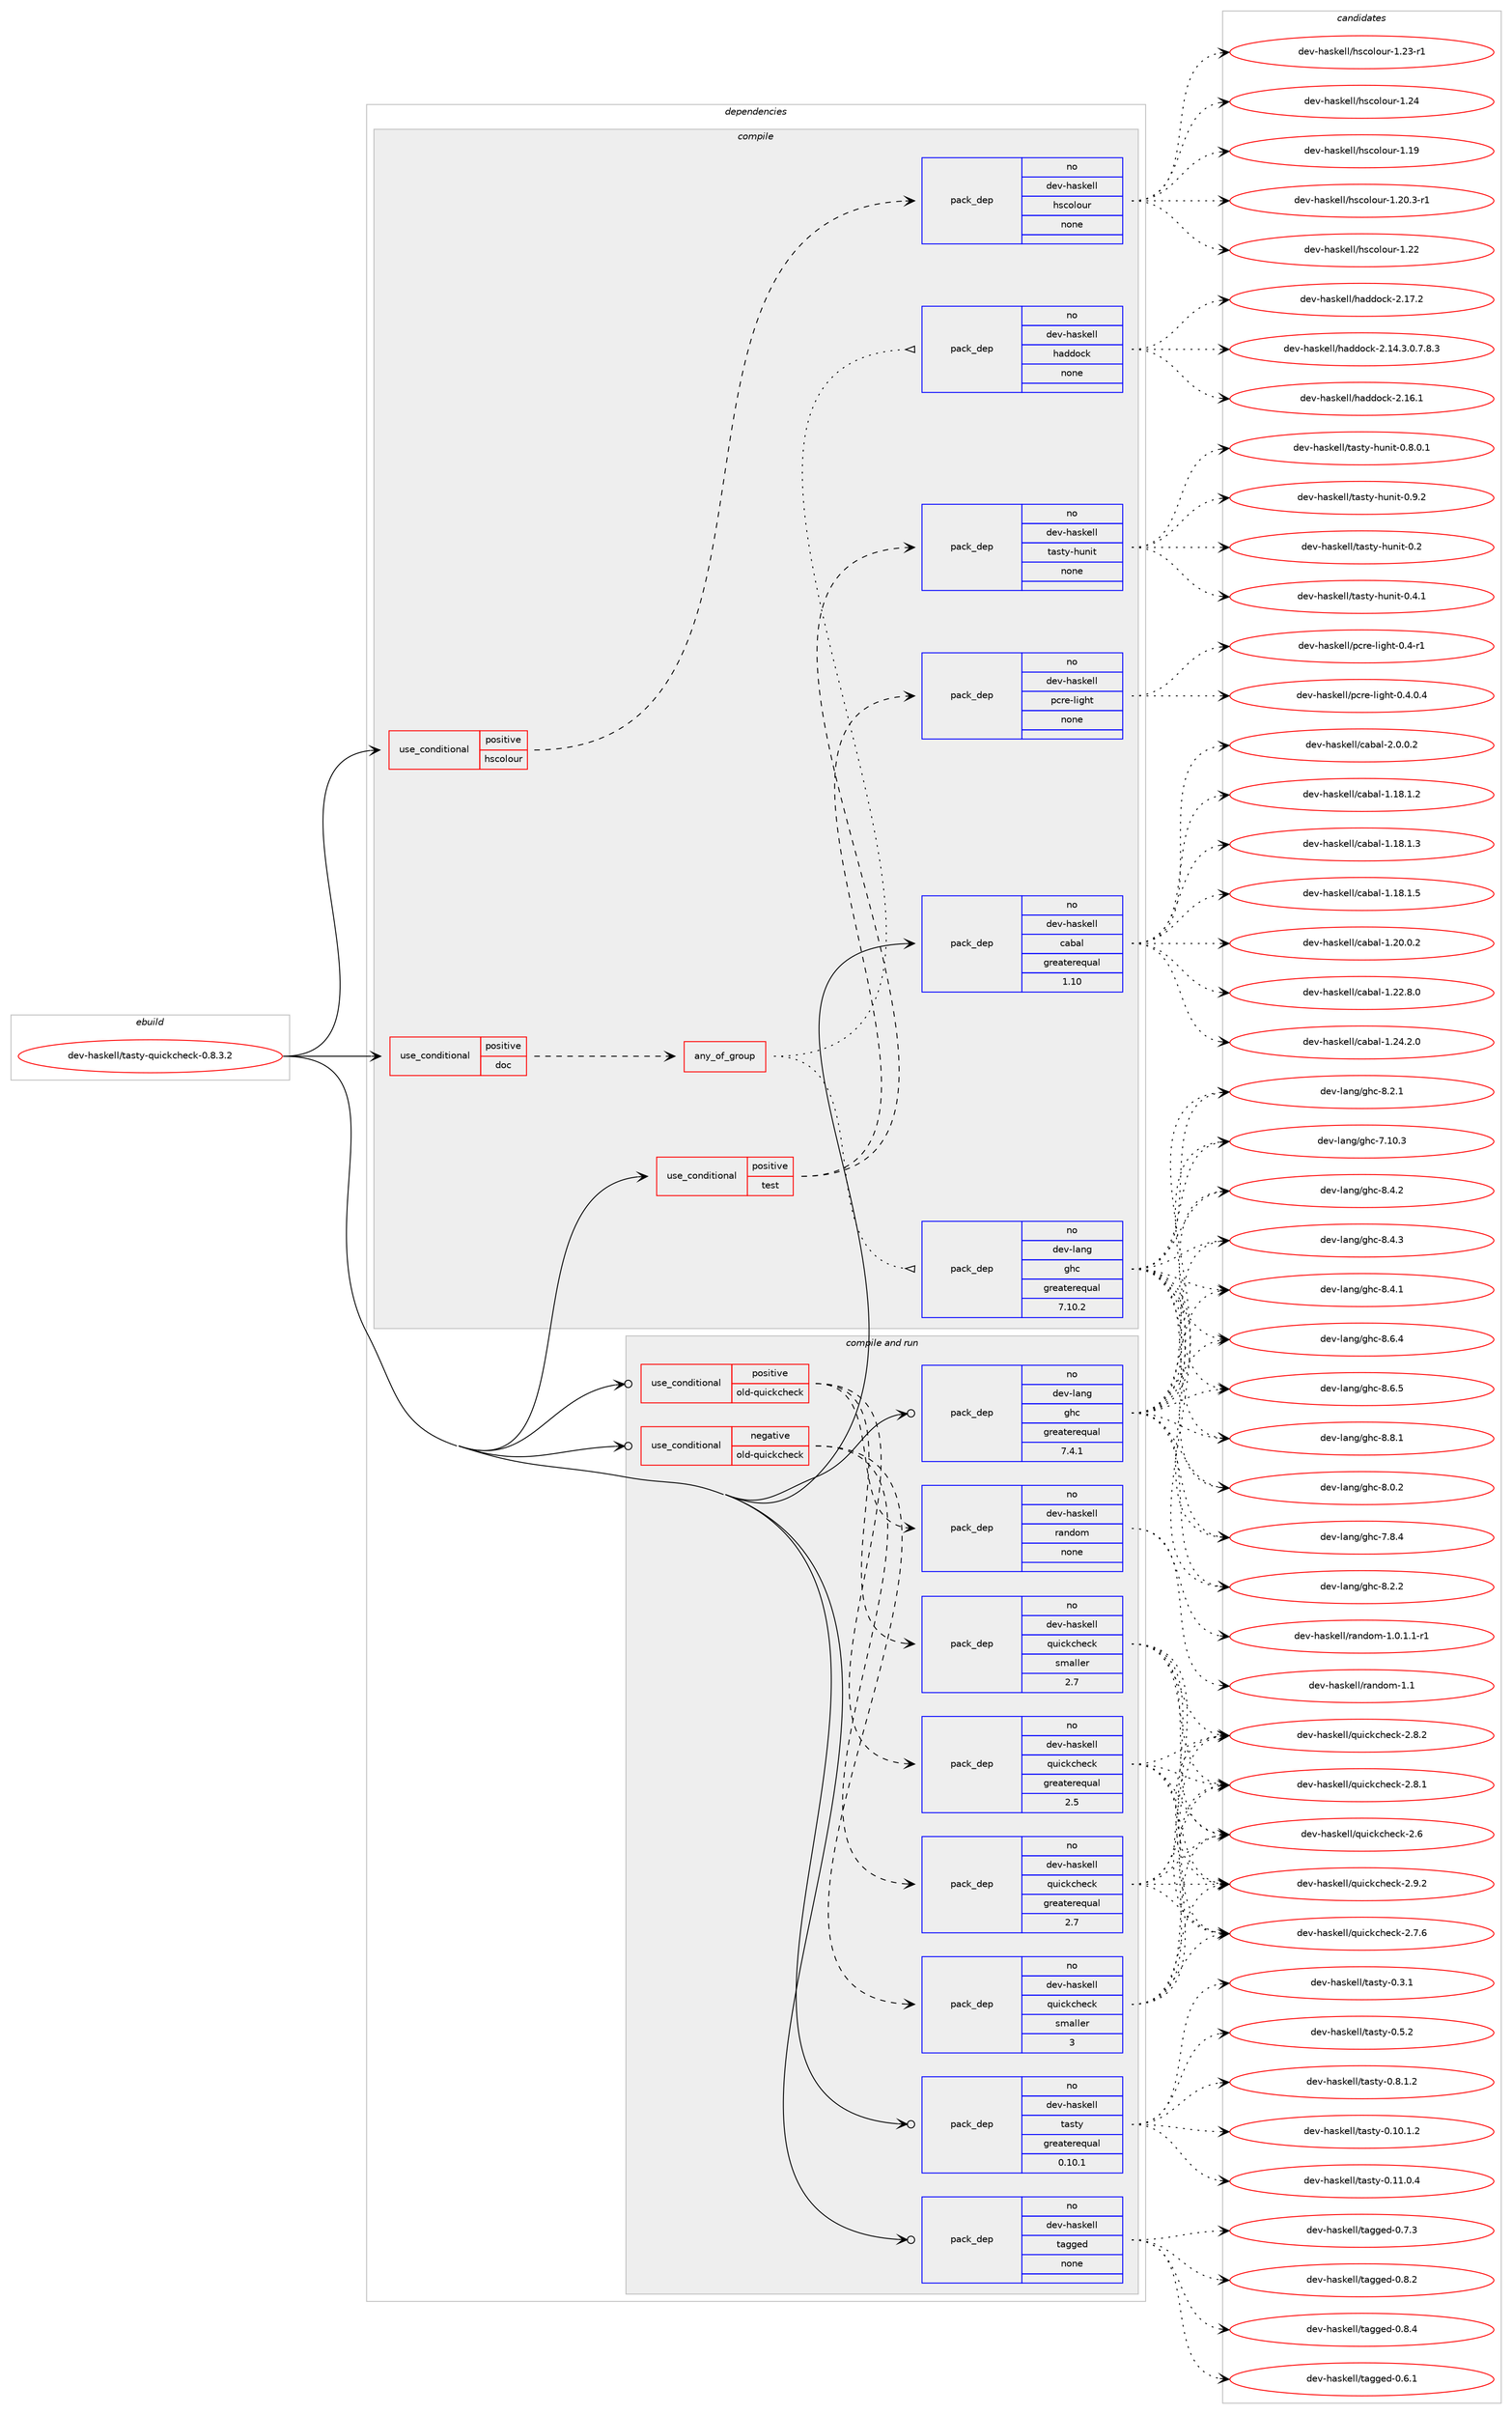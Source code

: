 digraph prolog {

# *************
# Graph options
# *************

newrank=true;
concentrate=true;
compound=true;
graph [rankdir=LR,fontname=Helvetica,fontsize=10,ranksep=1.5];#, ranksep=2.5, nodesep=0.2];
edge  [arrowhead=vee];
node  [fontname=Helvetica,fontsize=10];

# **********
# The ebuild
# **********

subgraph cluster_leftcol {
color=gray;
rank=same;
label=<<i>ebuild</i>>;
id [label="dev-haskell/tasty-quickcheck-0.8.3.2", color=red, width=4, href="../dev-haskell/tasty-quickcheck-0.8.3.2.svg"];
}

# ****************
# The dependencies
# ****************

subgraph cluster_midcol {
color=gray;
label=<<i>dependencies</i>>;
subgraph cluster_compile {
fillcolor="#eeeeee";
style=filled;
label=<<i>compile</i>>;
subgraph cond127772 {
dependency545256 [label=<<TABLE BORDER="0" CELLBORDER="1" CELLSPACING="0" CELLPADDING="4"><TR><TD ROWSPAN="3" CELLPADDING="10">use_conditional</TD></TR><TR><TD>positive</TD></TR><TR><TD>doc</TD></TR></TABLE>>, shape=none, color=red];
subgraph any10557 {
dependency545257 [label=<<TABLE BORDER="0" CELLBORDER="1" CELLSPACING="0" CELLPADDING="4"><TR><TD CELLPADDING="10">any_of_group</TD></TR></TABLE>>, shape=none, color=red];subgraph pack406570 {
dependency545258 [label=<<TABLE BORDER="0" CELLBORDER="1" CELLSPACING="0" CELLPADDING="4" WIDTH="220"><TR><TD ROWSPAN="6" CELLPADDING="30">pack_dep</TD></TR><TR><TD WIDTH="110">no</TD></TR><TR><TD>dev-haskell</TD></TR><TR><TD>haddock</TD></TR><TR><TD>none</TD></TR><TR><TD></TD></TR></TABLE>>, shape=none, color=blue];
}
dependency545257:e -> dependency545258:w [weight=20,style="dotted",arrowhead="oinv"];
subgraph pack406571 {
dependency545259 [label=<<TABLE BORDER="0" CELLBORDER="1" CELLSPACING="0" CELLPADDING="4" WIDTH="220"><TR><TD ROWSPAN="6" CELLPADDING="30">pack_dep</TD></TR><TR><TD WIDTH="110">no</TD></TR><TR><TD>dev-lang</TD></TR><TR><TD>ghc</TD></TR><TR><TD>greaterequal</TD></TR><TR><TD>7.10.2</TD></TR></TABLE>>, shape=none, color=blue];
}
dependency545257:e -> dependency545259:w [weight=20,style="dotted",arrowhead="oinv"];
}
dependency545256:e -> dependency545257:w [weight=20,style="dashed",arrowhead="vee"];
}
id:e -> dependency545256:w [weight=20,style="solid",arrowhead="vee"];
subgraph cond127773 {
dependency545260 [label=<<TABLE BORDER="0" CELLBORDER="1" CELLSPACING="0" CELLPADDING="4"><TR><TD ROWSPAN="3" CELLPADDING="10">use_conditional</TD></TR><TR><TD>positive</TD></TR><TR><TD>hscolour</TD></TR></TABLE>>, shape=none, color=red];
subgraph pack406572 {
dependency545261 [label=<<TABLE BORDER="0" CELLBORDER="1" CELLSPACING="0" CELLPADDING="4" WIDTH="220"><TR><TD ROWSPAN="6" CELLPADDING="30">pack_dep</TD></TR><TR><TD WIDTH="110">no</TD></TR><TR><TD>dev-haskell</TD></TR><TR><TD>hscolour</TD></TR><TR><TD>none</TD></TR><TR><TD></TD></TR></TABLE>>, shape=none, color=blue];
}
dependency545260:e -> dependency545261:w [weight=20,style="dashed",arrowhead="vee"];
}
id:e -> dependency545260:w [weight=20,style="solid",arrowhead="vee"];
subgraph cond127774 {
dependency545262 [label=<<TABLE BORDER="0" CELLBORDER="1" CELLSPACING="0" CELLPADDING="4"><TR><TD ROWSPAN="3" CELLPADDING="10">use_conditional</TD></TR><TR><TD>positive</TD></TR><TR><TD>test</TD></TR></TABLE>>, shape=none, color=red];
subgraph pack406573 {
dependency545263 [label=<<TABLE BORDER="0" CELLBORDER="1" CELLSPACING="0" CELLPADDING="4" WIDTH="220"><TR><TD ROWSPAN="6" CELLPADDING="30">pack_dep</TD></TR><TR><TD WIDTH="110">no</TD></TR><TR><TD>dev-haskell</TD></TR><TR><TD>pcre-light</TD></TR><TR><TD>none</TD></TR><TR><TD></TD></TR></TABLE>>, shape=none, color=blue];
}
dependency545262:e -> dependency545263:w [weight=20,style="dashed",arrowhead="vee"];
subgraph pack406574 {
dependency545264 [label=<<TABLE BORDER="0" CELLBORDER="1" CELLSPACING="0" CELLPADDING="4" WIDTH="220"><TR><TD ROWSPAN="6" CELLPADDING="30">pack_dep</TD></TR><TR><TD WIDTH="110">no</TD></TR><TR><TD>dev-haskell</TD></TR><TR><TD>tasty-hunit</TD></TR><TR><TD>none</TD></TR><TR><TD></TD></TR></TABLE>>, shape=none, color=blue];
}
dependency545262:e -> dependency545264:w [weight=20,style="dashed",arrowhead="vee"];
}
id:e -> dependency545262:w [weight=20,style="solid",arrowhead="vee"];
subgraph pack406575 {
dependency545265 [label=<<TABLE BORDER="0" CELLBORDER="1" CELLSPACING="0" CELLPADDING="4" WIDTH="220"><TR><TD ROWSPAN="6" CELLPADDING="30">pack_dep</TD></TR><TR><TD WIDTH="110">no</TD></TR><TR><TD>dev-haskell</TD></TR><TR><TD>cabal</TD></TR><TR><TD>greaterequal</TD></TR><TR><TD>1.10</TD></TR></TABLE>>, shape=none, color=blue];
}
id:e -> dependency545265:w [weight=20,style="solid",arrowhead="vee"];
}
subgraph cluster_compileandrun {
fillcolor="#eeeeee";
style=filled;
label=<<i>compile and run</i>>;
subgraph cond127775 {
dependency545266 [label=<<TABLE BORDER="0" CELLBORDER="1" CELLSPACING="0" CELLPADDING="4"><TR><TD ROWSPAN="3" CELLPADDING="10">use_conditional</TD></TR><TR><TD>negative</TD></TR><TR><TD>old-quickcheck</TD></TR></TABLE>>, shape=none, color=red];
subgraph pack406576 {
dependency545267 [label=<<TABLE BORDER="0" CELLBORDER="1" CELLSPACING="0" CELLPADDING="4" WIDTH="220"><TR><TD ROWSPAN="6" CELLPADDING="30">pack_dep</TD></TR><TR><TD WIDTH="110">no</TD></TR><TR><TD>dev-haskell</TD></TR><TR><TD>quickcheck</TD></TR><TR><TD>greaterequal</TD></TR><TR><TD>2.7</TD></TR></TABLE>>, shape=none, color=blue];
}
dependency545266:e -> dependency545267:w [weight=20,style="dashed",arrowhead="vee"];
subgraph pack406577 {
dependency545268 [label=<<TABLE BORDER="0" CELLBORDER="1" CELLSPACING="0" CELLPADDING="4" WIDTH="220"><TR><TD ROWSPAN="6" CELLPADDING="30">pack_dep</TD></TR><TR><TD WIDTH="110">no</TD></TR><TR><TD>dev-haskell</TD></TR><TR><TD>quickcheck</TD></TR><TR><TD>smaller</TD></TR><TR><TD>3</TD></TR></TABLE>>, shape=none, color=blue];
}
dependency545266:e -> dependency545268:w [weight=20,style="dashed",arrowhead="vee"];
}
id:e -> dependency545266:w [weight=20,style="solid",arrowhead="odotvee"];
subgraph cond127776 {
dependency545269 [label=<<TABLE BORDER="0" CELLBORDER="1" CELLSPACING="0" CELLPADDING="4"><TR><TD ROWSPAN="3" CELLPADDING="10">use_conditional</TD></TR><TR><TD>positive</TD></TR><TR><TD>old-quickcheck</TD></TR></TABLE>>, shape=none, color=red];
subgraph pack406578 {
dependency545270 [label=<<TABLE BORDER="0" CELLBORDER="1" CELLSPACING="0" CELLPADDING="4" WIDTH="220"><TR><TD ROWSPAN="6" CELLPADDING="30">pack_dep</TD></TR><TR><TD WIDTH="110">no</TD></TR><TR><TD>dev-haskell</TD></TR><TR><TD>quickcheck</TD></TR><TR><TD>greaterequal</TD></TR><TR><TD>2.5</TD></TR></TABLE>>, shape=none, color=blue];
}
dependency545269:e -> dependency545270:w [weight=20,style="dashed",arrowhead="vee"];
subgraph pack406579 {
dependency545271 [label=<<TABLE BORDER="0" CELLBORDER="1" CELLSPACING="0" CELLPADDING="4" WIDTH="220"><TR><TD ROWSPAN="6" CELLPADDING="30">pack_dep</TD></TR><TR><TD WIDTH="110">no</TD></TR><TR><TD>dev-haskell</TD></TR><TR><TD>quickcheck</TD></TR><TR><TD>smaller</TD></TR><TR><TD>2.7</TD></TR></TABLE>>, shape=none, color=blue];
}
dependency545269:e -> dependency545271:w [weight=20,style="dashed",arrowhead="vee"];
subgraph pack406580 {
dependency545272 [label=<<TABLE BORDER="0" CELLBORDER="1" CELLSPACING="0" CELLPADDING="4" WIDTH="220"><TR><TD ROWSPAN="6" CELLPADDING="30">pack_dep</TD></TR><TR><TD WIDTH="110">no</TD></TR><TR><TD>dev-haskell</TD></TR><TR><TD>random</TD></TR><TR><TD>none</TD></TR><TR><TD></TD></TR></TABLE>>, shape=none, color=blue];
}
dependency545269:e -> dependency545272:w [weight=20,style="dashed",arrowhead="vee"];
}
id:e -> dependency545269:w [weight=20,style="solid",arrowhead="odotvee"];
subgraph pack406581 {
dependency545273 [label=<<TABLE BORDER="0" CELLBORDER="1" CELLSPACING="0" CELLPADDING="4" WIDTH="220"><TR><TD ROWSPAN="6" CELLPADDING="30">pack_dep</TD></TR><TR><TD WIDTH="110">no</TD></TR><TR><TD>dev-haskell</TD></TR><TR><TD>tagged</TD></TR><TR><TD>none</TD></TR><TR><TD></TD></TR></TABLE>>, shape=none, color=blue];
}
id:e -> dependency545273:w [weight=20,style="solid",arrowhead="odotvee"];
subgraph pack406582 {
dependency545274 [label=<<TABLE BORDER="0" CELLBORDER="1" CELLSPACING="0" CELLPADDING="4" WIDTH="220"><TR><TD ROWSPAN="6" CELLPADDING="30">pack_dep</TD></TR><TR><TD WIDTH="110">no</TD></TR><TR><TD>dev-haskell</TD></TR><TR><TD>tasty</TD></TR><TR><TD>greaterequal</TD></TR><TR><TD>0.10.1</TD></TR></TABLE>>, shape=none, color=blue];
}
id:e -> dependency545274:w [weight=20,style="solid",arrowhead="odotvee"];
subgraph pack406583 {
dependency545275 [label=<<TABLE BORDER="0" CELLBORDER="1" CELLSPACING="0" CELLPADDING="4" WIDTH="220"><TR><TD ROWSPAN="6" CELLPADDING="30">pack_dep</TD></TR><TR><TD WIDTH="110">no</TD></TR><TR><TD>dev-lang</TD></TR><TR><TD>ghc</TD></TR><TR><TD>greaterequal</TD></TR><TR><TD>7.4.1</TD></TR></TABLE>>, shape=none, color=blue];
}
id:e -> dependency545275:w [weight=20,style="solid",arrowhead="odotvee"];
}
subgraph cluster_run {
fillcolor="#eeeeee";
style=filled;
label=<<i>run</i>>;
}
}

# **************
# The candidates
# **************

subgraph cluster_choices {
rank=same;
color=gray;
label=<<i>candidates</i>>;

subgraph choice406570 {
color=black;
nodesep=1;
choice1001011184510497115107101108108471049710010011199107455046495246514648465546564651 [label="dev-haskell/haddock-2.14.3.0.7.8.3", color=red, width=4,href="../dev-haskell/haddock-2.14.3.0.7.8.3.svg"];
choice100101118451049711510710110810847104971001001119910745504649544649 [label="dev-haskell/haddock-2.16.1", color=red, width=4,href="../dev-haskell/haddock-2.16.1.svg"];
choice100101118451049711510710110810847104971001001119910745504649554650 [label="dev-haskell/haddock-2.17.2", color=red, width=4,href="../dev-haskell/haddock-2.17.2.svg"];
dependency545258:e -> choice1001011184510497115107101108108471049710010011199107455046495246514648465546564651:w [style=dotted,weight="100"];
dependency545258:e -> choice100101118451049711510710110810847104971001001119910745504649544649:w [style=dotted,weight="100"];
dependency545258:e -> choice100101118451049711510710110810847104971001001119910745504649554650:w [style=dotted,weight="100"];
}
subgraph choice406571 {
color=black;
nodesep=1;
choice1001011184510897110103471031049945554649484651 [label="dev-lang/ghc-7.10.3", color=red, width=4,href="../dev-lang/ghc-7.10.3.svg"];
choice10010111845108971101034710310499455546564652 [label="dev-lang/ghc-7.8.4", color=red, width=4,href="../dev-lang/ghc-7.8.4.svg"];
choice10010111845108971101034710310499455646484650 [label="dev-lang/ghc-8.0.2", color=red, width=4,href="../dev-lang/ghc-8.0.2.svg"];
choice10010111845108971101034710310499455646504649 [label="dev-lang/ghc-8.2.1", color=red, width=4,href="../dev-lang/ghc-8.2.1.svg"];
choice10010111845108971101034710310499455646504650 [label="dev-lang/ghc-8.2.2", color=red, width=4,href="../dev-lang/ghc-8.2.2.svg"];
choice10010111845108971101034710310499455646524649 [label="dev-lang/ghc-8.4.1", color=red, width=4,href="../dev-lang/ghc-8.4.1.svg"];
choice10010111845108971101034710310499455646524650 [label="dev-lang/ghc-8.4.2", color=red, width=4,href="../dev-lang/ghc-8.4.2.svg"];
choice10010111845108971101034710310499455646524651 [label="dev-lang/ghc-8.4.3", color=red, width=4,href="../dev-lang/ghc-8.4.3.svg"];
choice10010111845108971101034710310499455646544652 [label="dev-lang/ghc-8.6.4", color=red, width=4,href="../dev-lang/ghc-8.6.4.svg"];
choice10010111845108971101034710310499455646544653 [label="dev-lang/ghc-8.6.5", color=red, width=4,href="../dev-lang/ghc-8.6.5.svg"];
choice10010111845108971101034710310499455646564649 [label="dev-lang/ghc-8.8.1", color=red, width=4,href="../dev-lang/ghc-8.8.1.svg"];
dependency545259:e -> choice1001011184510897110103471031049945554649484651:w [style=dotted,weight="100"];
dependency545259:e -> choice10010111845108971101034710310499455546564652:w [style=dotted,weight="100"];
dependency545259:e -> choice10010111845108971101034710310499455646484650:w [style=dotted,weight="100"];
dependency545259:e -> choice10010111845108971101034710310499455646504649:w [style=dotted,weight="100"];
dependency545259:e -> choice10010111845108971101034710310499455646504650:w [style=dotted,weight="100"];
dependency545259:e -> choice10010111845108971101034710310499455646524649:w [style=dotted,weight="100"];
dependency545259:e -> choice10010111845108971101034710310499455646524650:w [style=dotted,weight="100"];
dependency545259:e -> choice10010111845108971101034710310499455646524651:w [style=dotted,weight="100"];
dependency545259:e -> choice10010111845108971101034710310499455646544652:w [style=dotted,weight="100"];
dependency545259:e -> choice10010111845108971101034710310499455646544653:w [style=dotted,weight="100"];
dependency545259:e -> choice10010111845108971101034710310499455646564649:w [style=dotted,weight="100"];
}
subgraph choice406572 {
color=black;
nodesep=1;
choice100101118451049711510710110810847104115991111081111171144549464957 [label="dev-haskell/hscolour-1.19", color=red, width=4,href="../dev-haskell/hscolour-1.19.svg"];
choice10010111845104971151071011081084710411599111108111117114454946504846514511449 [label="dev-haskell/hscolour-1.20.3-r1", color=red, width=4,href="../dev-haskell/hscolour-1.20.3-r1.svg"];
choice100101118451049711510710110810847104115991111081111171144549465050 [label="dev-haskell/hscolour-1.22", color=red, width=4,href="../dev-haskell/hscolour-1.22.svg"];
choice1001011184510497115107101108108471041159911110811111711445494650514511449 [label="dev-haskell/hscolour-1.23-r1", color=red, width=4,href="../dev-haskell/hscolour-1.23-r1.svg"];
choice100101118451049711510710110810847104115991111081111171144549465052 [label="dev-haskell/hscolour-1.24", color=red, width=4,href="../dev-haskell/hscolour-1.24.svg"];
dependency545261:e -> choice100101118451049711510710110810847104115991111081111171144549464957:w [style=dotted,weight="100"];
dependency545261:e -> choice10010111845104971151071011081084710411599111108111117114454946504846514511449:w [style=dotted,weight="100"];
dependency545261:e -> choice100101118451049711510710110810847104115991111081111171144549465050:w [style=dotted,weight="100"];
dependency545261:e -> choice1001011184510497115107101108108471041159911110811111711445494650514511449:w [style=dotted,weight="100"];
dependency545261:e -> choice100101118451049711510710110810847104115991111081111171144549465052:w [style=dotted,weight="100"];
}
subgraph choice406573 {
color=black;
nodesep=1;
choice1001011184510497115107101108108471129911410145108105103104116454846524511449 [label="dev-haskell/pcre-light-0.4-r1", color=red, width=4,href="../dev-haskell/pcre-light-0.4-r1.svg"];
choice10010111845104971151071011081084711299114101451081051031041164548465246484652 [label="dev-haskell/pcre-light-0.4.0.4", color=red, width=4,href="../dev-haskell/pcre-light-0.4.0.4.svg"];
dependency545263:e -> choice1001011184510497115107101108108471129911410145108105103104116454846524511449:w [style=dotted,weight="100"];
dependency545263:e -> choice10010111845104971151071011081084711299114101451081051031041164548465246484652:w [style=dotted,weight="100"];
}
subgraph choice406574 {
color=black;
nodesep=1;
choice100101118451049711510710110810847116971151161214510411711010511645484650 [label="dev-haskell/tasty-hunit-0.2", color=red, width=4,href="../dev-haskell/tasty-hunit-0.2.svg"];
choice1001011184510497115107101108108471169711511612145104117110105116454846524649 [label="dev-haskell/tasty-hunit-0.4.1", color=red, width=4,href="../dev-haskell/tasty-hunit-0.4.1.svg"];
choice10010111845104971151071011081084711697115116121451041171101051164548465646484649 [label="dev-haskell/tasty-hunit-0.8.0.1", color=red, width=4,href="../dev-haskell/tasty-hunit-0.8.0.1.svg"];
choice1001011184510497115107101108108471169711511612145104117110105116454846574650 [label="dev-haskell/tasty-hunit-0.9.2", color=red, width=4,href="../dev-haskell/tasty-hunit-0.9.2.svg"];
dependency545264:e -> choice100101118451049711510710110810847116971151161214510411711010511645484650:w [style=dotted,weight="100"];
dependency545264:e -> choice1001011184510497115107101108108471169711511612145104117110105116454846524649:w [style=dotted,weight="100"];
dependency545264:e -> choice10010111845104971151071011081084711697115116121451041171101051164548465646484649:w [style=dotted,weight="100"];
dependency545264:e -> choice1001011184510497115107101108108471169711511612145104117110105116454846574650:w [style=dotted,weight="100"];
}
subgraph choice406575 {
color=black;
nodesep=1;
choice10010111845104971151071011081084799979897108454946495646494650 [label="dev-haskell/cabal-1.18.1.2", color=red, width=4,href="../dev-haskell/cabal-1.18.1.2.svg"];
choice10010111845104971151071011081084799979897108454946495646494651 [label="dev-haskell/cabal-1.18.1.3", color=red, width=4,href="../dev-haskell/cabal-1.18.1.3.svg"];
choice10010111845104971151071011081084799979897108454946495646494653 [label="dev-haskell/cabal-1.18.1.5", color=red, width=4,href="../dev-haskell/cabal-1.18.1.5.svg"];
choice10010111845104971151071011081084799979897108454946504846484650 [label="dev-haskell/cabal-1.20.0.2", color=red, width=4,href="../dev-haskell/cabal-1.20.0.2.svg"];
choice10010111845104971151071011081084799979897108454946505046564648 [label="dev-haskell/cabal-1.22.8.0", color=red, width=4,href="../dev-haskell/cabal-1.22.8.0.svg"];
choice10010111845104971151071011081084799979897108454946505246504648 [label="dev-haskell/cabal-1.24.2.0", color=red, width=4,href="../dev-haskell/cabal-1.24.2.0.svg"];
choice100101118451049711510710110810847999798971084550464846484650 [label="dev-haskell/cabal-2.0.0.2", color=red, width=4,href="../dev-haskell/cabal-2.0.0.2.svg"];
dependency545265:e -> choice10010111845104971151071011081084799979897108454946495646494650:w [style=dotted,weight="100"];
dependency545265:e -> choice10010111845104971151071011081084799979897108454946495646494651:w [style=dotted,weight="100"];
dependency545265:e -> choice10010111845104971151071011081084799979897108454946495646494653:w [style=dotted,weight="100"];
dependency545265:e -> choice10010111845104971151071011081084799979897108454946504846484650:w [style=dotted,weight="100"];
dependency545265:e -> choice10010111845104971151071011081084799979897108454946505046564648:w [style=dotted,weight="100"];
dependency545265:e -> choice10010111845104971151071011081084799979897108454946505246504648:w [style=dotted,weight="100"];
dependency545265:e -> choice100101118451049711510710110810847999798971084550464846484650:w [style=dotted,weight="100"];
}
subgraph choice406576 {
color=black;
nodesep=1;
choice10010111845104971151071011081084711311710599107991041019910745504654 [label="dev-haskell/quickcheck-2.6", color=red, width=4,href="../dev-haskell/quickcheck-2.6.svg"];
choice100101118451049711510710110810847113117105991079910410199107455046554654 [label="dev-haskell/quickcheck-2.7.6", color=red, width=4,href="../dev-haskell/quickcheck-2.7.6.svg"];
choice100101118451049711510710110810847113117105991079910410199107455046564649 [label="dev-haskell/quickcheck-2.8.1", color=red, width=4,href="../dev-haskell/quickcheck-2.8.1.svg"];
choice100101118451049711510710110810847113117105991079910410199107455046564650 [label="dev-haskell/quickcheck-2.8.2", color=red, width=4,href="../dev-haskell/quickcheck-2.8.2.svg"];
choice100101118451049711510710110810847113117105991079910410199107455046574650 [label="dev-haskell/quickcheck-2.9.2", color=red, width=4,href="../dev-haskell/quickcheck-2.9.2.svg"];
dependency545267:e -> choice10010111845104971151071011081084711311710599107991041019910745504654:w [style=dotted,weight="100"];
dependency545267:e -> choice100101118451049711510710110810847113117105991079910410199107455046554654:w [style=dotted,weight="100"];
dependency545267:e -> choice100101118451049711510710110810847113117105991079910410199107455046564649:w [style=dotted,weight="100"];
dependency545267:e -> choice100101118451049711510710110810847113117105991079910410199107455046564650:w [style=dotted,weight="100"];
dependency545267:e -> choice100101118451049711510710110810847113117105991079910410199107455046574650:w [style=dotted,weight="100"];
}
subgraph choice406577 {
color=black;
nodesep=1;
choice10010111845104971151071011081084711311710599107991041019910745504654 [label="dev-haskell/quickcheck-2.6", color=red, width=4,href="../dev-haskell/quickcheck-2.6.svg"];
choice100101118451049711510710110810847113117105991079910410199107455046554654 [label="dev-haskell/quickcheck-2.7.6", color=red, width=4,href="../dev-haskell/quickcheck-2.7.6.svg"];
choice100101118451049711510710110810847113117105991079910410199107455046564649 [label="dev-haskell/quickcheck-2.8.1", color=red, width=4,href="../dev-haskell/quickcheck-2.8.1.svg"];
choice100101118451049711510710110810847113117105991079910410199107455046564650 [label="dev-haskell/quickcheck-2.8.2", color=red, width=4,href="../dev-haskell/quickcheck-2.8.2.svg"];
choice100101118451049711510710110810847113117105991079910410199107455046574650 [label="dev-haskell/quickcheck-2.9.2", color=red, width=4,href="../dev-haskell/quickcheck-2.9.2.svg"];
dependency545268:e -> choice10010111845104971151071011081084711311710599107991041019910745504654:w [style=dotted,weight="100"];
dependency545268:e -> choice100101118451049711510710110810847113117105991079910410199107455046554654:w [style=dotted,weight="100"];
dependency545268:e -> choice100101118451049711510710110810847113117105991079910410199107455046564649:w [style=dotted,weight="100"];
dependency545268:e -> choice100101118451049711510710110810847113117105991079910410199107455046564650:w [style=dotted,weight="100"];
dependency545268:e -> choice100101118451049711510710110810847113117105991079910410199107455046574650:w [style=dotted,weight="100"];
}
subgraph choice406578 {
color=black;
nodesep=1;
choice10010111845104971151071011081084711311710599107991041019910745504654 [label="dev-haskell/quickcheck-2.6", color=red, width=4,href="../dev-haskell/quickcheck-2.6.svg"];
choice100101118451049711510710110810847113117105991079910410199107455046554654 [label="dev-haskell/quickcheck-2.7.6", color=red, width=4,href="../dev-haskell/quickcheck-2.7.6.svg"];
choice100101118451049711510710110810847113117105991079910410199107455046564649 [label="dev-haskell/quickcheck-2.8.1", color=red, width=4,href="../dev-haskell/quickcheck-2.8.1.svg"];
choice100101118451049711510710110810847113117105991079910410199107455046564650 [label="dev-haskell/quickcheck-2.8.2", color=red, width=4,href="../dev-haskell/quickcheck-2.8.2.svg"];
choice100101118451049711510710110810847113117105991079910410199107455046574650 [label="dev-haskell/quickcheck-2.9.2", color=red, width=4,href="../dev-haskell/quickcheck-2.9.2.svg"];
dependency545270:e -> choice10010111845104971151071011081084711311710599107991041019910745504654:w [style=dotted,weight="100"];
dependency545270:e -> choice100101118451049711510710110810847113117105991079910410199107455046554654:w [style=dotted,weight="100"];
dependency545270:e -> choice100101118451049711510710110810847113117105991079910410199107455046564649:w [style=dotted,weight="100"];
dependency545270:e -> choice100101118451049711510710110810847113117105991079910410199107455046564650:w [style=dotted,weight="100"];
dependency545270:e -> choice100101118451049711510710110810847113117105991079910410199107455046574650:w [style=dotted,weight="100"];
}
subgraph choice406579 {
color=black;
nodesep=1;
choice10010111845104971151071011081084711311710599107991041019910745504654 [label="dev-haskell/quickcheck-2.6", color=red, width=4,href="../dev-haskell/quickcheck-2.6.svg"];
choice100101118451049711510710110810847113117105991079910410199107455046554654 [label="dev-haskell/quickcheck-2.7.6", color=red, width=4,href="../dev-haskell/quickcheck-2.7.6.svg"];
choice100101118451049711510710110810847113117105991079910410199107455046564649 [label="dev-haskell/quickcheck-2.8.1", color=red, width=4,href="../dev-haskell/quickcheck-2.8.1.svg"];
choice100101118451049711510710110810847113117105991079910410199107455046564650 [label="dev-haskell/quickcheck-2.8.2", color=red, width=4,href="../dev-haskell/quickcheck-2.8.2.svg"];
choice100101118451049711510710110810847113117105991079910410199107455046574650 [label="dev-haskell/quickcheck-2.9.2", color=red, width=4,href="../dev-haskell/quickcheck-2.9.2.svg"];
dependency545271:e -> choice10010111845104971151071011081084711311710599107991041019910745504654:w [style=dotted,weight="100"];
dependency545271:e -> choice100101118451049711510710110810847113117105991079910410199107455046554654:w [style=dotted,weight="100"];
dependency545271:e -> choice100101118451049711510710110810847113117105991079910410199107455046564649:w [style=dotted,weight="100"];
dependency545271:e -> choice100101118451049711510710110810847113117105991079910410199107455046564650:w [style=dotted,weight="100"];
dependency545271:e -> choice100101118451049711510710110810847113117105991079910410199107455046574650:w [style=dotted,weight="100"];
}
subgraph choice406580 {
color=black;
nodesep=1;
choice1001011184510497115107101108108471149711010011110945494648464946494511449 [label="dev-haskell/random-1.0.1.1-r1", color=red, width=4,href="../dev-haskell/random-1.0.1.1-r1.svg"];
choice1001011184510497115107101108108471149711010011110945494649 [label="dev-haskell/random-1.1", color=red, width=4,href="../dev-haskell/random-1.1.svg"];
dependency545272:e -> choice1001011184510497115107101108108471149711010011110945494648464946494511449:w [style=dotted,weight="100"];
dependency545272:e -> choice1001011184510497115107101108108471149711010011110945494649:w [style=dotted,weight="100"];
}
subgraph choice406581 {
color=black;
nodesep=1;
choice10010111845104971151071011081084711697103103101100454846544649 [label="dev-haskell/tagged-0.6.1", color=red, width=4,href="../dev-haskell/tagged-0.6.1.svg"];
choice10010111845104971151071011081084711697103103101100454846554651 [label="dev-haskell/tagged-0.7.3", color=red, width=4,href="../dev-haskell/tagged-0.7.3.svg"];
choice10010111845104971151071011081084711697103103101100454846564650 [label="dev-haskell/tagged-0.8.2", color=red, width=4,href="../dev-haskell/tagged-0.8.2.svg"];
choice10010111845104971151071011081084711697103103101100454846564652 [label="dev-haskell/tagged-0.8.4", color=red, width=4,href="../dev-haskell/tagged-0.8.4.svg"];
dependency545273:e -> choice10010111845104971151071011081084711697103103101100454846544649:w [style=dotted,weight="100"];
dependency545273:e -> choice10010111845104971151071011081084711697103103101100454846554651:w [style=dotted,weight="100"];
dependency545273:e -> choice10010111845104971151071011081084711697103103101100454846564650:w [style=dotted,weight="100"];
dependency545273:e -> choice10010111845104971151071011081084711697103103101100454846564652:w [style=dotted,weight="100"];
}
subgraph choice406582 {
color=black;
nodesep=1;
choice10010111845104971151071011081084711697115116121454846494846494650 [label="dev-haskell/tasty-0.10.1.2", color=red, width=4,href="../dev-haskell/tasty-0.10.1.2.svg"];
choice10010111845104971151071011081084711697115116121454846494946484652 [label="dev-haskell/tasty-0.11.0.4", color=red, width=4,href="../dev-haskell/tasty-0.11.0.4.svg"];
choice10010111845104971151071011081084711697115116121454846514649 [label="dev-haskell/tasty-0.3.1", color=red, width=4,href="../dev-haskell/tasty-0.3.1.svg"];
choice10010111845104971151071011081084711697115116121454846534650 [label="dev-haskell/tasty-0.5.2", color=red, width=4,href="../dev-haskell/tasty-0.5.2.svg"];
choice100101118451049711510710110810847116971151161214548465646494650 [label="dev-haskell/tasty-0.8.1.2", color=red, width=4,href="../dev-haskell/tasty-0.8.1.2.svg"];
dependency545274:e -> choice10010111845104971151071011081084711697115116121454846494846494650:w [style=dotted,weight="100"];
dependency545274:e -> choice10010111845104971151071011081084711697115116121454846494946484652:w [style=dotted,weight="100"];
dependency545274:e -> choice10010111845104971151071011081084711697115116121454846514649:w [style=dotted,weight="100"];
dependency545274:e -> choice10010111845104971151071011081084711697115116121454846534650:w [style=dotted,weight="100"];
dependency545274:e -> choice100101118451049711510710110810847116971151161214548465646494650:w [style=dotted,weight="100"];
}
subgraph choice406583 {
color=black;
nodesep=1;
choice1001011184510897110103471031049945554649484651 [label="dev-lang/ghc-7.10.3", color=red, width=4,href="../dev-lang/ghc-7.10.3.svg"];
choice10010111845108971101034710310499455546564652 [label="dev-lang/ghc-7.8.4", color=red, width=4,href="../dev-lang/ghc-7.8.4.svg"];
choice10010111845108971101034710310499455646484650 [label="dev-lang/ghc-8.0.2", color=red, width=4,href="../dev-lang/ghc-8.0.2.svg"];
choice10010111845108971101034710310499455646504649 [label="dev-lang/ghc-8.2.1", color=red, width=4,href="../dev-lang/ghc-8.2.1.svg"];
choice10010111845108971101034710310499455646504650 [label="dev-lang/ghc-8.2.2", color=red, width=4,href="../dev-lang/ghc-8.2.2.svg"];
choice10010111845108971101034710310499455646524649 [label="dev-lang/ghc-8.4.1", color=red, width=4,href="../dev-lang/ghc-8.4.1.svg"];
choice10010111845108971101034710310499455646524650 [label="dev-lang/ghc-8.4.2", color=red, width=4,href="../dev-lang/ghc-8.4.2.svg"];
choice10010111845108971101034710310499455646524651 [label="dev-lang/ghc-8.4.3", color=red, width=4,href="../dev-lang/ghc-8.4.3.svg"];
choice10010111845108971101034710310499455646544652 [label="dev-lang/ghc-8.6.4", color=red, width=4,href="../dev-lang/ghc-8.6.4.svg"];
choice10010111845108971101034710310499455646544653 [label="dev-lang/ghc-8.6.5", color=red, width=4,href="../dev-lang/ghc-8.6.5.svg"];
choice10010111845108971101034710310499455646564649 [label="dev-lang/ghc-8.8.1", color=red, width=4,href="../dev-lang/ghc-8.8.1.svg"];
dependency545275:e -> choice1001011184510897110103471031049945554649484651:w [style=dotted,weight="100"];
dependency545275:e -> choice10010111845108971101034710310499455546564652:w [style=dotted,weight="100"];
dependency545275:e -> choice10010111845108971101034710310499455646484650:w [style=dotted,weight="100"];
dependency545275:e -> choice10010111845108971101034710310499455646504649:w [style=dotted,weight="100"];
dependency545275:e -> choice10010111845108971101034710310499455646504650:w [style=dotted,weight="100"];
dependency545275:e -> choice10010111845108971101034710310499455646524649:w [style=dotted,weight="100"];
dependency545275:e -> choice10010111845108971101034710310499455646524650:w [style=dotted,weight="100"];
dependency545275:e -> choice10010111845108971101034710310499455646524651:w [style=dotted,weight="100"];
dependency545275:e -> choice10010111845108971101034710310499455646544652:w [style=dotted,weight="100"];
dependency545275:e -> choice10010111845108971101034710310499455646544653:w [style=dotted,weight="100"];
dependency545275:e -> choice10010111845108971101034710310499455646564649:w [style=dotted,weight="100"];
}
}

}
